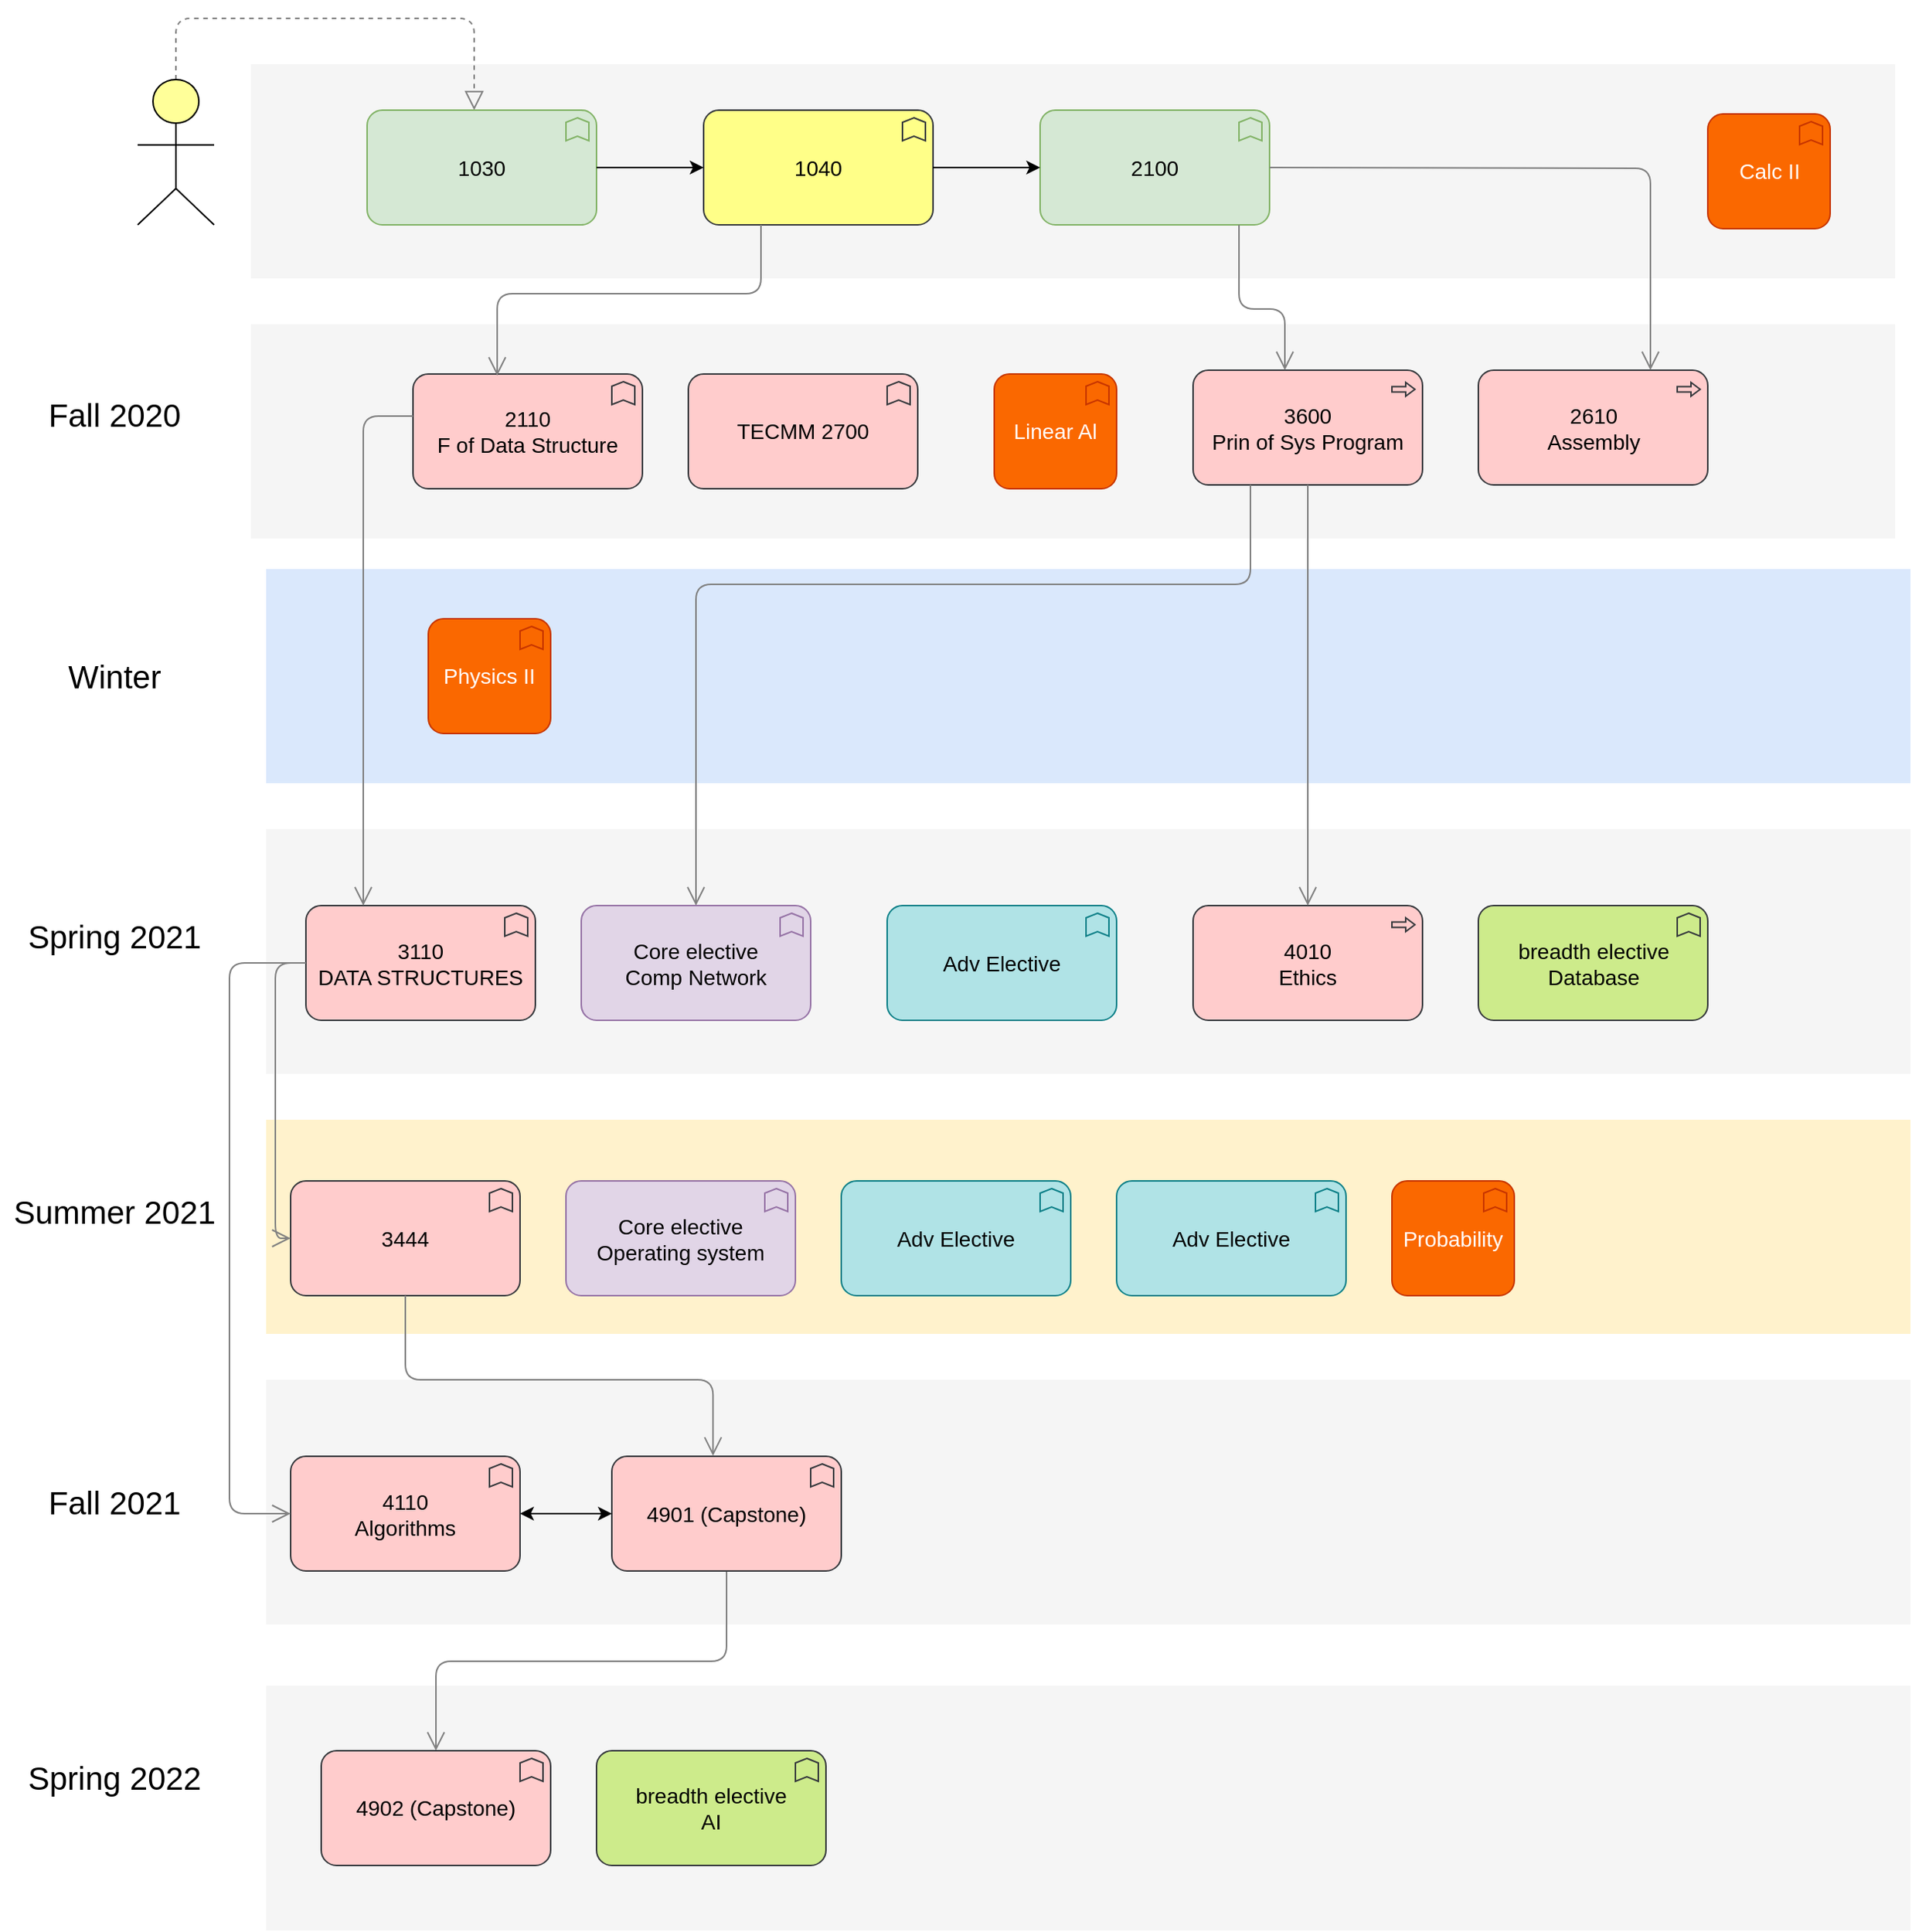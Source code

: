 <mxfile version="13.3.0" type="github">
  <diagram id="6I0OCvxSQrVGMHxT2VVA" name="Page-1">
    <mxGraphModel dx="1351" dy="1036" grid="1" gridSize="10" guides="1" tooltips="1" connect="1" arrows="1" fold="1" page="1" pageScale="1" pageWidth="850" pageHeight="1100" math="0" shadow="0">
      <root>
        <mxCell id="0" />
        <mxCell id="1" parent="0" />
        <mxCell id="nC1duATA6xiUtv2VN2Um-38" value="" style="whiteSpace=wrap;html=1;strokeColor=none;strokeWidth=1;fillColor=#dae8fc;fontSize=14;" parent="1" vertex="1">
          <mxGeometry x="194" y="490" width="1075" height="140" as="geometry" />
        </mxCell>
        <mxCell id="nC1duATA6xiUtv2VN2Um-36" value="" style="whiteSpace=wrap;html=1;strokeColor=none;strokeWidth=1;fillColor=#f5f5f5;fontSize=14;" parent="1" vertex="1">
          <mxGeometry x="194" y="1220" width="1075" height="160" as="geometry" />
        </mxCell>
        <mxCell id="nC1duATA6xiUtv2VN2Um-30" value="" style="whiteSpace=wrap;html=1;strokeColor=none;strokeWidth=1;fillColor=#FFF2CC;fontSize=14;fontColor=#ffffff;" parent="1" vertex="1">
          <mxGeometry x="194" y="850" width="1075" height="140" as="geometry" />
        </mxCell>
        <mxCell id="nC1duATA6xiUtv2VN2Um-2" value="" style="whiteSpace=wrap;html=1;strokeColor=none;strokeWidth=1;fillColor=#f5f5f5;fontSize=14;" parent="1" vertex="1">
          <mxGeometry x="184" y="160" width="1075" height="140" as="geometry" />
        </mxCell>
        <mxCell id="dKdSaXE48SgPbhcamS2K-31" value="" style="whiteSpace=wrap;html=1;strokeColor=none;strokeWidth=1;fillColor=#f5f5f5;fontSize=14;" parent="1" vertex="1">
          <mxGeometry x="194" y="660" width="1075" height="160" as="geometry" />
        </mxCell>
        <mxCell id="dKdSaXE48SgPbhcamS2K-32" value="" style="whiteSpace=wrap;html=1;strokeColor=none;strokeWidth=1;fillColor=#f5f5f5;fontSize=14;" parent="1" vertex="1">
          <mxGeometry x="184" y="330" width="1075" height="140" as="geometry" />
        </mxCell>
        <mxCell id="dKdSaXE48SgPbhcamS2K-54" value="2110&lt;br&gt;F of Data Structure" style="html=1;whiteSpace=wrap;fillColor=#ffcccc;shape=mxgraph.archimate3.application;appType=func;archiType=rounded;fontSize=14;strokeColor=#36393d;" parent="1" vertex="1">
          <mxGeometry x="290" y="362.5" width="150" height="75" as="geometry" />
        </mxCell>
        <mxCell id="dKdSaXE48SgPbhcamS2K-57" value="2610&lt;br&gt;Assembly" style="html=1;whiteSpace=wrap;fillColor=#ffcccc;shape=mxgraph.archimate3.application;appType=proc;archiType=rounded;fontSize=14;strokeColor=#36393d;" parent="1" vertex="1">
          <mxGeometry x="986.5" y="360" width="150" height="75" as="geometry" />
        </mxCell>
        <mxCell id="dKdSaXE48SgPbhcamS2K-61" style="edgeStyle=elbowEdgeStyle;rounded=1;elbow=vertical;html=1;dashed=1;startSize=10;endArrow=block;endFill=0;endSize=10;jettySize=auto;orthogonalLoop=1;strokeColor=#808080;fontSize=14;" parent="1" source="dKdSaXE48SgPbhcamS2K-62" target="nC1duATA6xiUtv2VN2Um-3" edge="1">
          <mxGeometry relative="1" as="geometry">
            <Array as="points">
              <mxPoint x="330" y="130" />
            </Array>
          </mxGeometry>
        </mxCell>
        <mxCell id="dKdSaXE48SgPbhcamS2K-62" value="" style="html=1;whiteSpace=wrap;fillColor=#ffff99;shape=mxgraph.archimate3.actor;fontSize=14;" parent="1" vertex="1">
          <mxGeometry x="110" y="170" width="50" height="95" as="geometry" />
        </mxCell>
        <mxCell id="nC1duATA6xiUtv2VN2Um-3" value="1030" style="html=1;whiteSpace=wrap;fillColor=#d5e8d4;shape=mxgraph.archimate3.application;appType=func;archiType=rounded;fontSize=14;strokeColor=#82b366;" parent="1" vertex="1">
          <mxGeometry x="260" y="190" width="150" height="75" as="geometry" />
        </mxCell>
        <mxCell id="nC1duATA6xiUtv2VN2Um-4" value="1040" style="html=1;whiteSpace=wrap;fillColor=#ffff88;shape=mxgraph.archimate3.application;appType=func;archiType=rounded;fontSize=14;strokeColor=#36393d;" parent="1" vertex="1">
          <mxGeometry x="480" y="190" width="150" height="75" as="geometry" />
        </mxCell>
        <mxCell id="nC1duATA6xiUtv2VN2Um-5" value="" style="endArrow=classic;html=1;exitX=1;exitY=0.5;exitDx=0;exitDy=0;exitPerimeter=0;entryX=0;entryY=0.5;entryDx=0;entryDy=0;entryPerimeter=0;" parent="1" source="nC1duATA6xiUtv2VN2Um-3" target="nC1duATA6xiUtv2VN2Um-4" edge="1">
          <mxGeometry width="50" height="50" relative="1" as="geometry">
            <mxPoint x="640" y="340" as="sourcePoint" />
            <mxPoint x="690" y="290" as="targetPoint" />
          </mxGeometry>
        </mxCell>
        <mxCell id="nC1duATA6xiUtv2VN2Um-6" value="2100" style="html=1;whiteSpace=wrap;fillColor=#d5e8d4;shape=mxgraph.archimate3.application;appType=func;archiType=rounded;fontSize=14;strokeColor=#82b366;" parent="1" vertex="1">
          <mxGeometry x="700" y="190" width="150" height="75" as="geometry" />
        </mxCell>
        <mxCell id="nC1duATA6xiUtv2VN2Um-8" value="" style="endArrow=classic;html=1;exitX=1;exitY=0.5;exitDx=0;exitDy=0;exitPerimeter=0;entryX=0;entryY=0.5;entryDx=0;entryDy=0;entryPerimeter=0;" parent="1" source="nC1duATA6xiUtv2VN2Um-4" target="nC1duATA6xiUtv2VN2Um-6" edge="1">
          <mxGeometry width="50" height="50" relative="1" as="geometry">
            <mxPoint x="640" y="340" as="sourcePoint" />
            <mxPoint x="690" y="290" as="targetPoint" />
          </mxGeometry>
        </mxCell>
        <mxCell id="nC1duATA6xiUtv2VN2Um-14" style="edgeStyle=elbowEdgeStyle;rounded=1;elbow=vertical;html=1;startSize=10;endArrow=open;endFill=0;endSize=10;jettySize=auto;orthogonalLoop=1;strokeColor=#808080;fontSize=14;entryX=0.367;entryY=0.015;exitX=0.25;exitY=1;exitPerimeter=0;entryDx=0;entryDy=0;entryPerimeter=0;exitDx=0;exitDy=0;" parent="1" source="nC1duATA6xiUtv2VN2Um-4" target="dKdSaXE48SgPbhcamS2K-54" edge="1">
          <mxGeometry relative="1" as="geometry">
            <Array as="points">
              <mxPoint x="365" y="310" />
            </Array>
            <mxPoint x="565.75" y="355.35" as="sourcePoint" />
            <mxPoint x="462.25" y="265" as="targetPoint" />
          </mxGeometry>
        </mxCell>
        <mxCell id="nC1duATA6xiUtv2VN2Um-15" style="edgeStyle=elbowEdgeStyle;rounded=1;elbow=vertical;html=1;startSize=10;endArrow=open;endFill=0;endSize=10;jettySize=auto;orthogonalLoop=1;strokeColor=#808080;fontSize=14;entryX=0.75;entryY=0;exitX=1;exitY=0.5;exitPerimeter=0;entryDx=0;entryDy=0;entryPerimeter=0;exitDx=0;exitDy=0;" parent="1" source="nC1duATA6xiUtv2VN2Um-6" target="dKdSaXE48SgPbhcamS2K-57" edge="1">
          <mxGeometry relative="1" as="geometry">
            <Array as="points">
              <mxPoint x="1000" y="228" />
            </Array>
            <mxPoint x="1072.5" y="310.35" as="sourcePoint" />
            <mxPoint x="969" y="220" as="targetPoint" />
          </mxGeometry>
        </mxCell>
        <mxCell id="nC1duATA6xiUtv2VN2Um-16" value="3110&lt;br&gt;DATA STRUCTURES" style="html=1;whiteSpace=wrap;fillColor=#ffcccc;shape=mxgraph.archimate3.application;appType=func;archiType=rounded;fontSize=14;strokeColor=#36393d;" parent="1" vertex="1">
          <mxGeometry x="220" y="710" width="150" height="75" as="geometry" />
        </mxCell>
        <mxCell id="nC1duATA6xiUtv2VN2Um-18" style="edgeStyle=elbowEdgeStyle;rounded=1;elbow=vertical;html=1;startSize=10;endArrow=open;endFill=0;endSize=10;jettySize=auto;orthogonalLoop=1;strokeColor=#808080;fontSize=14;entryX=0.25;entryY=0;entryDx=0;entryDy=0;entryPerimeter=0;" parent="1" target="nC1duATA6xiUtv2VN2Um-16" edge="1">
          <mxGeometry relative="1" as="geometry">
            <Array as="points">
              <mxPoint x="210" y="390" />
            </Array>
            <mxPoint x="290" y="390" as="sourcePoint" />
            <mxPoint x="240.0" y="531.125" as="targetPoint" />
          </mxGeometry>
        </mxCell>
        <mxCell id="nC1duATA6xiUtv2VN2Um-19" value="" style="whiteSpace=wrap;html=1;strokeColor=none;strokeWidth=1;fillColor=#f5f5f5;fontSize=14;" parent="1" vertex="1">
          <mxGeometry x="194" y="1020" width="1075" height="160" as="geometry" />
        </mxCell>
        <mxCell id="nC1duATA6xiUtv2VN2Um-20" value="3444" style="html=1;whiteSpace=wrap;fillColor=#ffcccc;shape=mxgraph.archimate3.application;appType=func;archiType=rounded;fontSize=14;strokeColor=#36393d;" parent="1" vertex="1">
          <mxGeometry x="210" y="890" width="150" height="75" as="geometry" />
        </mxCell>
        <mxCell id="nC1duATA6xiUtv2VN2Um-21" style="edgeStyle=elbowEdgeStyle;rounded=1;elbow=vertical;html=1;startSize=10;endArrow=open;endFill=0;endSize=10;jettySize=auto;orthogonalLoop=1;strokeColor=#808080;fontSize=14;entryX=0;entryY=0.5;entryDx=0;entryDy=0;entryPerimeter=0;exitX=0;exitY=0.5;exitDx=0;exitDy=0;exitPerimeter=0;" parent="1" source="nC1duATA6xiUtv2VN2Um-16" target="nC1duATA6xiUtv2VN2Um-20" edge="1">
          <mxGeometry relative="1" as="geometry">
            <Array as="points">
              <mxPoint x="200" y="600" />
            </Array>
            <mxPoint x="340.0" y="600" as="sourcePoint" />
            <mxPoint x="230.0" y="741.125" as="targetPoint" />
          </mxGeometry>
        </mxCell>
        <mxCell id="nC1duATA6xiUtv2VN2Um-22" value="3600&lt;br&gt;Prin of Sys Program" style="html=1;whiteSpace=wrap;fillColor=#ffcccc;shape=mxgraph.archimate3.application;appType=proc;archiType=rounded;fontSize=14;strokeColor=#36393d;" parent="1" vertex="1">
          <mxGeometry x="800" y="360" width="150" height="75" as="geometry" />
        </mxCell>
        <mxCell id="nC1duATA6xiUtv2VN2Um-23" style="edgeStyle=elbowEdgeStyle;rounded=1;elbow=vertical;html=1;startSize=10;endArrow=open;endFill=0;endSize=10;jettySize=auto;orthogonalLoop=1;strokeColor=#808080;fontSize=14;entryX=0.367;entryY=0.015;entryDx=0;entryDy=0;entryPerimeter=0;" parent="1" source="nC1duATA6xiUtv2VN2Um-6" edge="1">
          <mxGeometry relative="1" as="geometry">
            <Array as="points">
              <mxPoint x="830" y="320" />
            </Array>
            <mxPoint x="975.95" y="263.88" as="sourcePoint" />
            <mxPoint x="860" y="360.005" as="targetPoint" />
          </mxGeometry>
        </mxCell>
        <mxCell id="nC1duATA6xiUtv2VN2Um-24" value="4010&lt;br&gt;Ethics" style="html=1;whiteSpace=wrap;fillColor=#ffcccc;shape=mxgraph.archimate3.application;appType=proc;archiType=rounded;fontSize=14;strokeColor=#36393d;" parent="1" vertex="1">
          <mxGeometry x="800" y="710" width="150" height="75" as="geometry" />
        </mxCell>
        <mxCell id="nC1duATA6xiUtv2VN2Um-25" style="edgeStyle=elbowEdgeStyle;rounded=1;elbow=vertical;html=1;startSize=10;endArrow=open;endFill=0;endSize=10;jettySize=auto;orthogonalLoop=1;strokeColor=#808080;fontSize=14;entryX=0.5;entryY=0;entryDx=0;entryDy=0;entryPerimeter=0;exitX=0.5;exitY=1;exitDx=0;exitDy=0;exitPerimeter=0;" parent="1" source="nC1duATA6xiUtv2VN2Um-22" target="nC1duATA6xiUtv2VN2Um-24" edge="1">
          <mxGeometry relative="1" as="geometry">
            <Array as="points">
              <mxPoint x="900" y="490" />
            </Array>
            <mxPoint x="830" y="435" as="sourcePoint" />
            <mxPoint x="860" y="530.005" as="targetPoint" />
          </mxGeometry>
        </mxCell>
        <mxCell id="nC1duATA6xiUtv2VN2Um-27" style="edgeStyle=elbowEdgeStyle;rounded=1;elbow=vertical;html=1;startSize=10;endArrow=open;endFill=0;endSize=10;jettySize=auto;orthogonalLoop=1;strokeColor=#808080;fontSize=14;entryX=0.5;entryY=0;entryDx=0;entryDy=0;entryPerimeter=0;exitX=0.5;exitY=1;exitDx=0;exitDy=0;exitPerimeter=0;" parent="1" source="nC1duATA6xiUtv2VN2Um-55" edge="1">
          <mxGeometry relative="1" as="geometry">
            <Array as="points" />
            <mxPoint x="430" y="1200" as="sourcePoint" />
            <mxPoint x="305" y="1262.5" as="targetPoint" />
          </mxGeometry>
        </mxCell>
        <mxCell id="nC1duATA6xiUtv2VN2Um-28" value="&lt;font style=&quot;font-size: 21px&quot;&gt;Fall 2020&lt;/font&gt;" style="text;html=1;strokeColor=none;fillColor=none;align=center;verticalAlign=middle;whiteSpace=wrap;rounded=0;opacity=50;" parent="1" vertex="1">
          <mxGeometry x="20" y="369" width="150" height="40" as="geometry" />
        </mxCell>
        <mxCell id="nC1duATA6xiUtv2VN2Um-31" value="&lt;font style=&quot;font-size: 21px&quot;&gt;Winter&lt;/font&gt;" style="text;html=1;strokeColor=none;fillColor=none;align=center;verticalAlign=middle;whiteSpace=wrap;rounded=0;opacity=50;" parent="1" vertex="1">
          <mxGeometry x="20" y="540" width="150" height="40" as="geometry" />
        </mxCell>
        <mxCell id="nC1duATA6xiUtv2VN2Um-32" value="TECMM 2700" style="html=1;whiteSpace=wrap;fillColor=#ffcccc;shape=mxgraph.archimate3.application;appType=func;archiType=rounded;fontSize=14;strokeColor=#36393d;" parent="1" vertex="1">
          <mxGeometry x="470" y="362.5" width="150" height="75" as="geometry" />
        </mxCell>
        <mxCell id="nC1duATA6xiUtv2VN2Um-33" value="&lt;font style=&quot;font-size: 21px&quot;&gt;Spring 2021&lt;/font&gt;" style="text;html=1;strokeColor=none;fillColor=none;align=center;verticalAlign=middle;whiteSpace=wrap;rounded=0;opacity=50;" parent="1" vertex="1">
          <mxGeometry x="20" y="710" width="150" height="40" as="geometry" />
        </mxCell>
        <mxCell id="nC1duATA6xiUtv2VN2Um-34" value="&lt;font style=&quot;font-size: 21px&quot;&gt;Summer 2021&lt;/font&gt;" style="text;html=1;strokeColor=none;fillColor=none;align=center;verticalAlign=middle;whiteSpace=wrap;rounded=0;opacity=50;" parent="1" vertex="1">
          <mxGeometry x="20" y="890" width="150" height="40" as="geometry" />
        </mxCell>
        <mxCell id="nC1duATA6xiUtv2VN2Um-35" value="&lt;font style=&quot;font-size: 21px&quot;&gt;Fall 2021&lt;/font&gt;" style="text;html=1;strokeColor=none;fillColor=none;align=center;verticalAlign=middle;whiteSpace=wrap;rounded=0;opacity=50;" parent="1" vertex="1">
          <mxGeometry x="20" y="1080" width="150" height="40" as="geometry" />
        </mxCell>
        <mxCell id="nC1duATA6xiUtv2VN2Um-37" value="&lt;font style=&quot;font-size: 21px&quot;&gt;Spring 2022&lt;/font&gt;" style="text;html=1;strokeColor=none;fillColor=none;align=center;verticalAlign=middle;whiteSpace=wrap;rounded=0;opacity=50;" parent="1" vertex="1">
          <mxGeometry x="20" y="1260" width="150" height="40" as="geometry" />
        </mxCell>
        <mxCell id="nC1duATA6xiUtv2VN2Um-39" value="Core elective&lt;br&gt;Comp Network" style="html=1;whiteSpace=wrap;fillColor=#e1d5e7;shape=mxgraph.archimate3.application;appType=func;archiType=rounded;fontSize=14;strokeColor=#9673a6;" parent="1" vertex="1">
          <mxGeometry x="400" y="710" width="150" height="75" as="geometry" />
        </mxCell>
        <mxCell id="nC1duATA6xiUtv2VN2Um-40" value="Adv Elective" style="html=1;whiteSpace=wrap;fillColor=#b0e3e6;shape=mxgraph.archimate3.application;appType=func;archiType=rounded;fontSize=14;strokeColor=#0e8088;" parent="1" vertex="1">
          <mxGeometry x="600" y="710" width="150" height="75" as="geometry" />
        </mxCell>
        <mxCell id="nC1duATA6xiUtv2VN2Um-45" value="4110&lt;br&gt;Algorithms" style="html=1;whiteSpace=wrap;fillColor=#ffcccc;shape=mxgraph.archimate3.application;appType=func;archiType=rounded;fontSize=14;strokeColor=#36393d;" parent="1" vertex="1">
          <mxGeometry x="210" y="1070" width="150" height="75" as="geometry" />
        </mxCell>
        <mxCell id="nC1duATA6xiUtv2VN2Um-46" style="edgeStyle=elbowEdgeStyle;rounded=1;elbow=horizontal;html=1;startSize=10;endArrow=open;endFill=0;endSize=10;jettySize=auto;orthogonalLoop=1;strokeColor=#808080;fontSize=14;entryX=0;entryY=0.5;entryDx=0;entryDy=0;entryPerimeter=0;exitX=0;exitY=0.5;exitDx=0;exitDy=0;exitPerimeter=0;" parent="1" source="nC1duATA6xiUtv2VN2Um-16" target="nC1duATA6xiUtv2VN2Um-45" edge="1">
          <mxGeometry relative="1" as="geometry">
            <Array as="points">
              <mxPoint x="170" y="940" />
            </Array>
            <mxPoint x="210" y="750" as="sourcePoint" />
            <mxPoint x="220.0" y="937.5" as="targetPoint" />
          </mxGeometry>
        </mxCell>
        <mxCell id="nC1duATA6xiUtv2VN2Um-49" value="Core elective&lt;br&gt;Operating system" style="html=1;whiteSpace=wrap;fillColor=#e1d5e7;shape=mxgraph.archimate3.application;appType=func;archiType=rounded;fontSize=14;strokeColor=#9673a6;" parent="1" vertex="1">
          <mxGeometry x="390" y="890" width="150" height="75" as="geometry" />
        </mxCell>
        <mxCell id="nC1duATA6xiUtv2VN2Um-50" value="breadth elective&lt;br&gt;Database" style="html=1;whiteSpace=wrap;shape=mxgraph.archimate3.application;appType=func;archiType=rounded;fontSize=14;fillColor=#cdeb8b;strokeColor=#36393d;" parent="1" vertex="1">
          <mxGeometry x="986.5" y="710" width="150" height="75" as="geometry" />
        </mxCell>
        <mxCell id="nC1duATA6xiUtv2VN2Um-51" value="breadth elective&lt;br&gt;AI" style="html=1;whiteSpace=wrap;fillColor=#cdeb8b;shape=mxgraph.archimate3.application;appType=func;archiType=rounded;fontSize=14;strokeColor=#36393d;" parent="1" vertex="1">
          <mxGeometry x="410" y="1262.5" width="150" height="75" as="geometry" />
        </mxCell>
        <mxCell id="nC1duATA6xiUtv2VN2Um-52" value="Adv Elective" style="html=1;whiteSpace=wrap;fillColor=#b0e3e6;shape=mxgraph.archimate3.application;appType=func;archiType=rounded;fontSize=14;strokeColor=#0e8088;" parent="1" vertex="1">
          <mxGeometry x="570" y="890" width="150" height="75" as="geometry" />
        </mxCell>
        <mxCell id="nC1duATA6xiUtv2VN2Um-53" value="Adv Elective" style="html=1;whiteSpace=wrap;fillColor=#b0e3e6;shape=mxgraph.archimate3.application;appType=func;archiType=rounded;fontSize=14;strokeColor=#0e8088;" parent="1" vertex="1">
          <mxGeometry x="750" y="890" width="150" height="75" as="geometry" />
        </mxCell>
        <mxCell id="nC1duATA6xiUtv2VN2Um-55" value="4901 (Capstone)" style="html=1;whiteSpace=wrap;fillColor=#ffcccc;shape=mxgraph.archimate3.application;appType=func;archiType=rounded;fontSize=14;strokeColor=#36393d;" parent="1" vertex="1">
          <mxGeometry x="420" y="1070" width="150" height="75" as="geometry" />
        </mxCell>
        <mxCell id="nC1duATA6xiUtv2VN2Um-56" style="edgeStyle=elbowEdgeStyle;rounded=1;elbow=vertical;html=1;startSize=10;endArrow=open;endFill=0;endSize=10;jettySize=auto;orthogonalLoop=1;strokeColor=#808080;fontSize=14;entryX=0.441;entryY=-0.004;entryDx=0;entryDy=0;entryPerimeter=0;exitX=0.5;exitY=1;exitDx=0;exitDy=0;exitPerimeter=0;" parent="1" source="nC1duATA6xiUtv2VN2Um-20" target="nC1duATA6xiUtv2VN2Um-55" edge="1">
          <mxGeometry relative="1" as="geometry">
            <Array as="points">
              <mxPoint x="330" y="1020" />
            </Array>
            <mxPoint x="230" y="757.5" as="sourcePoint" />
            <mxPoint x="220" y="937.5" as="targetPoint" />
          </mxGeometry>
        </mxCell>
        <mxCell id="nC1duATA6xiUtv2VN2Um-60" value="" style="endArrow=classic;startArrow=classic;html=1;exitX=1;exitY=0.5;exitDx=0;exitDy=0;exitPerimeter=0;entryX=0;entryY=0.5;entryDx=0;entryDy=0;entryPerimeter=0;" parent="1" source="nC1duATA6xiUtv2VN2Um-45" target="nC1duATA6xiUtv2VN2Um-55" edge="1">
          <mxGeometry width="50" height="50" relative="1" as="geometry">
            <mxPoint x="580" y="940" as="sourcePoint" />
            <mxPoint x="630" y="890" as="targetPoint" />
          </mxGeometry>
        </mxCell>
        <mxCell id="nC1duATA6xiUtv2VN2Um-64" style="edgeStyle=elbowEdgeStyle;rounded=1;elbow=vertical;html=1;startSize=10;endArrow=open;endFill=0;endSize=10;jettySize=auto;orthogonalLoop=1;strokeColor=#808080;fontSize=14;entryX=0.5;entryY=0;entryDx=0;entryDy=0;entryPerimeter=0;exitX=0.25;exitY=1;exitDx=0;exitDy=0;exitPerimeter=0;" parent="1" source="nC1duATA6xiUtv2VN2Um-22" target="nC1duATA6xiUtv2VN2Um-39" edge="1">
          <mxGeometry relative="1" as="geometry">
            <Array as="points">
              <mxPoint x="910" y="500" />
            </Array>
            <mxPoint x="885" y="445.0" as="sourcePoint" />
            <mxPoint x="885" y="720.0" as="targetPoint" />
          </mxGeometry>
        </mxCell>
        <mxCell id="nC1duATA6xiUtv2VN2Um-65" value="4902 (Capstone)" style="html=1;whiteSpace=wrap;fillColor=#ffcccc;shape=mxgraph.archimate3.application;appType=func;archiType=rounded;fontSize=14;strokeColor=#36393d;" parent="1" vertex="1">
          <mxGeometry x="230" y="1262.5" width="150" height="75" as="geometry" />
        </mxCell>
        <mxCell id="QC8opKdo3LrbvCKmcCdu-1" value="Calc II" style="html=1;whiteSpace=wrap;fillColor=#fa6800;shape=mxgraph.archimate3.application;appType=func;archiType=rounded;fontSize=14;strokeColor=#C73500;fontColor=#ffffff;" vertex="1" parent="1">
          <mxGeometry x="1136.5" y="192.5" width="80" height="75" as="geometry" />
        </mxCell>
        <mxCell id="QC8opKdo3LrbvCKmcCdu-2" value="Probability" style="html=1;whiteSpace=wrap;fillColor=#fa6800;shape=mxgraph.archimate3.application;appType=func;archiType=rounded;fontSize=14;strokeColor=#C73500;fontColor=#ffffff;" vertex="1" parent="1">
          <mxGeometry x="930" y="890" width="80" height="75" as="geometry" />
        </mxCell>
        <mxCell id="QC8opKdo3LrbvCKmcCdu-3" value="Linear Al" style="html=1;whiteSpace=wrap;fillColor=#fa6800;shape=mxgraph.archimate3.application;appType=func;archiType=rounded;fontSize=14;strokeColor=#C73500;fontColor=#ffffff;" vertex="1" parent="1">
          <mxGeometry x="670" y="362.5" width="80" height="75" as="geometry" />
        </mxCell>
        <mxCell id="QC8opKdo3LrbvCKmcCdu-4" value="Physics II" style="html=1;whiteSpace=wrap;fillColor=#fa6800;shape=mxgraph.archimate3.application;appType=func;archiType=rounded;fontSize=14;strokeColor=#C73500;fontColor=#ffffff;" vertex="1" parent="1">
          <mxGeometry x="300" y="522.5" width="80" height="75" as="geometry" />
        </mxCell>
      </root>
    </mxGraphModel>
  </diagram>
</mxfile>
